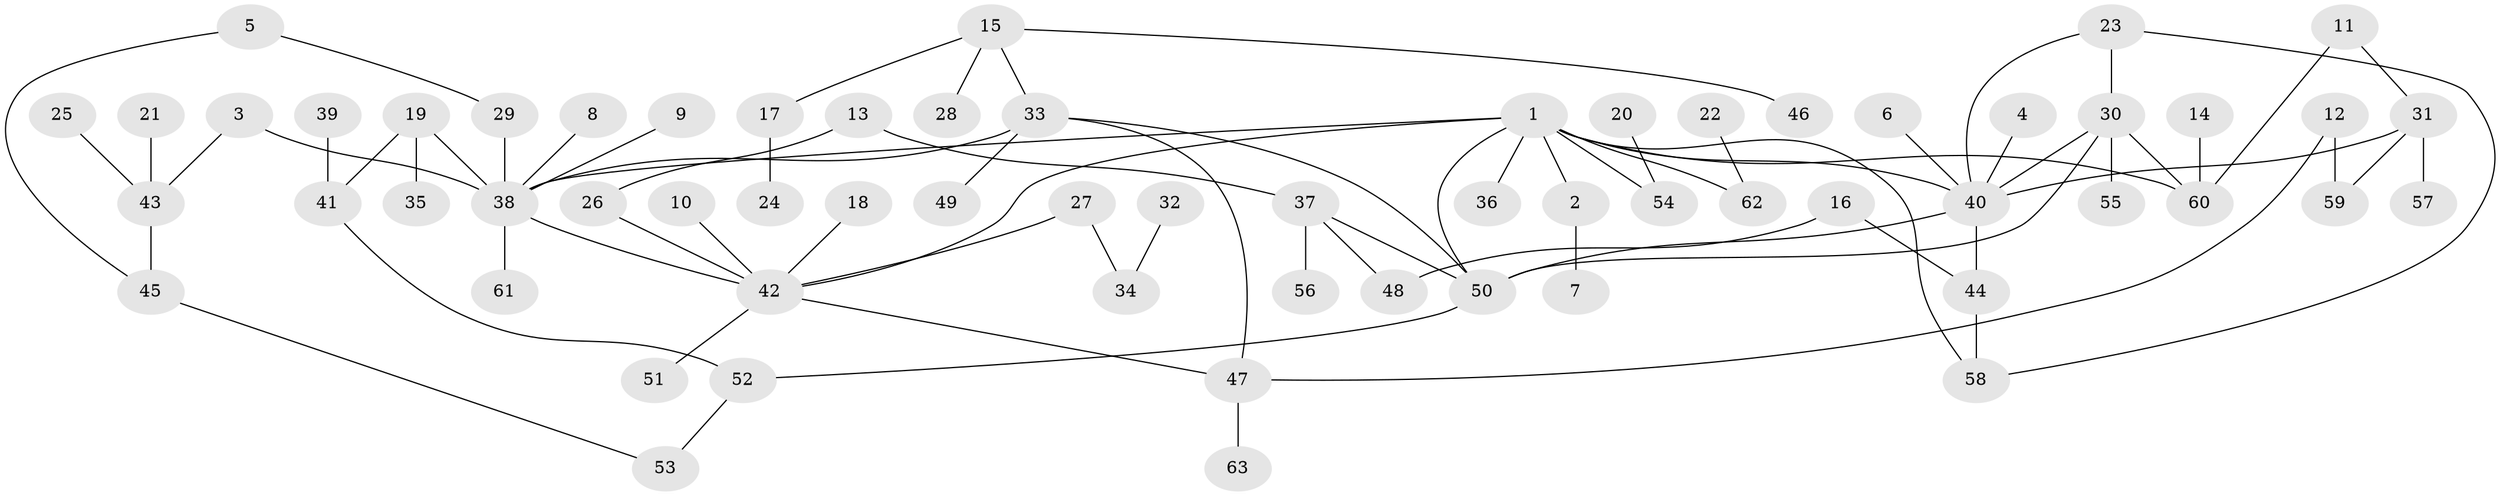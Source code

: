 // original degree distribution, {6: 0.023809523809523808, 4: 0.0873015873015873, 3: 0.15873015873015872, 8: 0.015873015873015872, 2: 0.2857142857142857, 5: 0.03968253968253968, 1: 0.3888888888888889}
// Generated by graph-tools (version 1.1) at 2025/25/03/09/25 03:25:33]
// undirected, 63 vertices, 78 edges
graph export_dot {
graph [start="1"]
  node [color=gray90,style=filled];
  1;
  2;
  3;
  4;
  5;
  6;
  7;
  8;
  9;
  10;
  11;
  12;
  13;
  14;
  15;
  16;
  17;
  18;
  19;
  20;
  21;
  22;
  23;
  24;
  25;
  26;
  27;
  28;
  29;
  30;
  31;
  32;
  33;
  34;
  35;
  36;
  37;
  38;
  39;
  40;
  41;
  42;
  43;
  44;
  45;
  46;
  47;
  48;
  49;
  50;
  51;
  52;
  53;
  54;
  55;
  56;
  57;
  58;
  59;
  60;
  61;
  62;
  63;
  1 -- 2 [weight=1.0];
  1 -- 36 [weight=1.0];
  1 -- 38 [weight=1.0];
  1 -- 40 [weight=1.0];
  1 -- 42 [weight=1.0];
  1 -- 50 [weight=1.0];
  1 -- 54 [weight=1.0];
  1 -- 58 [weight=1.0];
  1 -- 60 [weight=1.0];
  1 -- 62 [weight=1.0];
  2 -- 7 [weight=1.0];
  3 -- 38 [weight=1.0];
  3 -- 43 [weight=1.0];
  4 -- 40 [weight=1.0];
  5 -- 29 [weight=1.0];
  5 -- 45 [weight=1.0];
  6 -- 40 [weight=1.0];
  8 -- 38 [weight=1.0];
  9 -- 38 [weight=1.0];
  10 -- 42 [weight=1.0];
  11 -- 31 [weight=1.0];
  11 -- 60 [weight=1.0];
  12 -- 47 [weight=1.0];
  12 -- 59 [weight=1.0];
  13 -- 26 [weight=1.0];
  13 -- 37 [weight=1.0];
  14 -- 60 [weight=1.0];
  15 -- 17 [weight=1.0];
  15 -- 28 [weight=1.0];
  15 -- 33 [weight=1.0];
  15 -- 46 [weight=1.0];
  16 -- 44 [weight=1.0];
  16 -- 48 [weight=1.0];
  17 -- 24 [weight=1.0];
  18 -- 42 [weight=1.0];
  19 -- 35 [weight=1.0];
  19 -- 38 [weight=1.0];
  19 -- 41 [weight=1.0];
  20 -- 54 [weight=1.0];
  21 -- 43 [weight=1.0];
  22 -- 62 [weight=1.0];
  23 -- 30 [weight=1.0];
  23 -- 40 [weight=1.0];
  23 -- 58 [weight=1.0];
  25 -- 43 [weight=1.0];
  26 -- 42 [weight=1.0];
  27 -- 34 [weight=1.0];
  27 -- 42 [weight=1.0];
  29 -- 38 [weight=1.0];
  30 -- 40 [weight=1.0];
  30 -- 50 [weight=1.0];
  30 -- 55 [weight=1.0];
  30 -- 60 [weight=1.0];
  31 -- 40 [weight=1.0];
  31 -- 57 [weight=1.0];
  31 -- 59 [weight=1.0];
  32 -- 34 [weight=1.0];
  33 -- 38 [weight=1.0];
  33 -- 47 [weight=1.0];
  33 -- 49 [weight=2.0];
  33 -- 50 [weight=1.0];
  37 -- 48 [weight=1.0];
  37 -- 50 [weight=1.0];
  37 -- 56 [weight=1.0];
  38 -- 42 [weight=1.0];
  38 -- 61 [weight=1.0];
  39 -- 41 [weight=1.0];
  40 -- 44 [weight=1.0];
  40 -- 50 [weight=1.0];
  41 -- 52 [weight=1.0];
  42 -- 47 [weight=1.0];
  42 -- 51 [weight=1.0];
  43 -- 45 [weight=1.0];
  44 -- 58 [weight=1.0];
  45 -- 53 [weight=1.0];
  47 -- 63 [weight=1.0];
  50 -- 52 [weight=1.0];
  52 -- 53 [weight=1.0];
}
